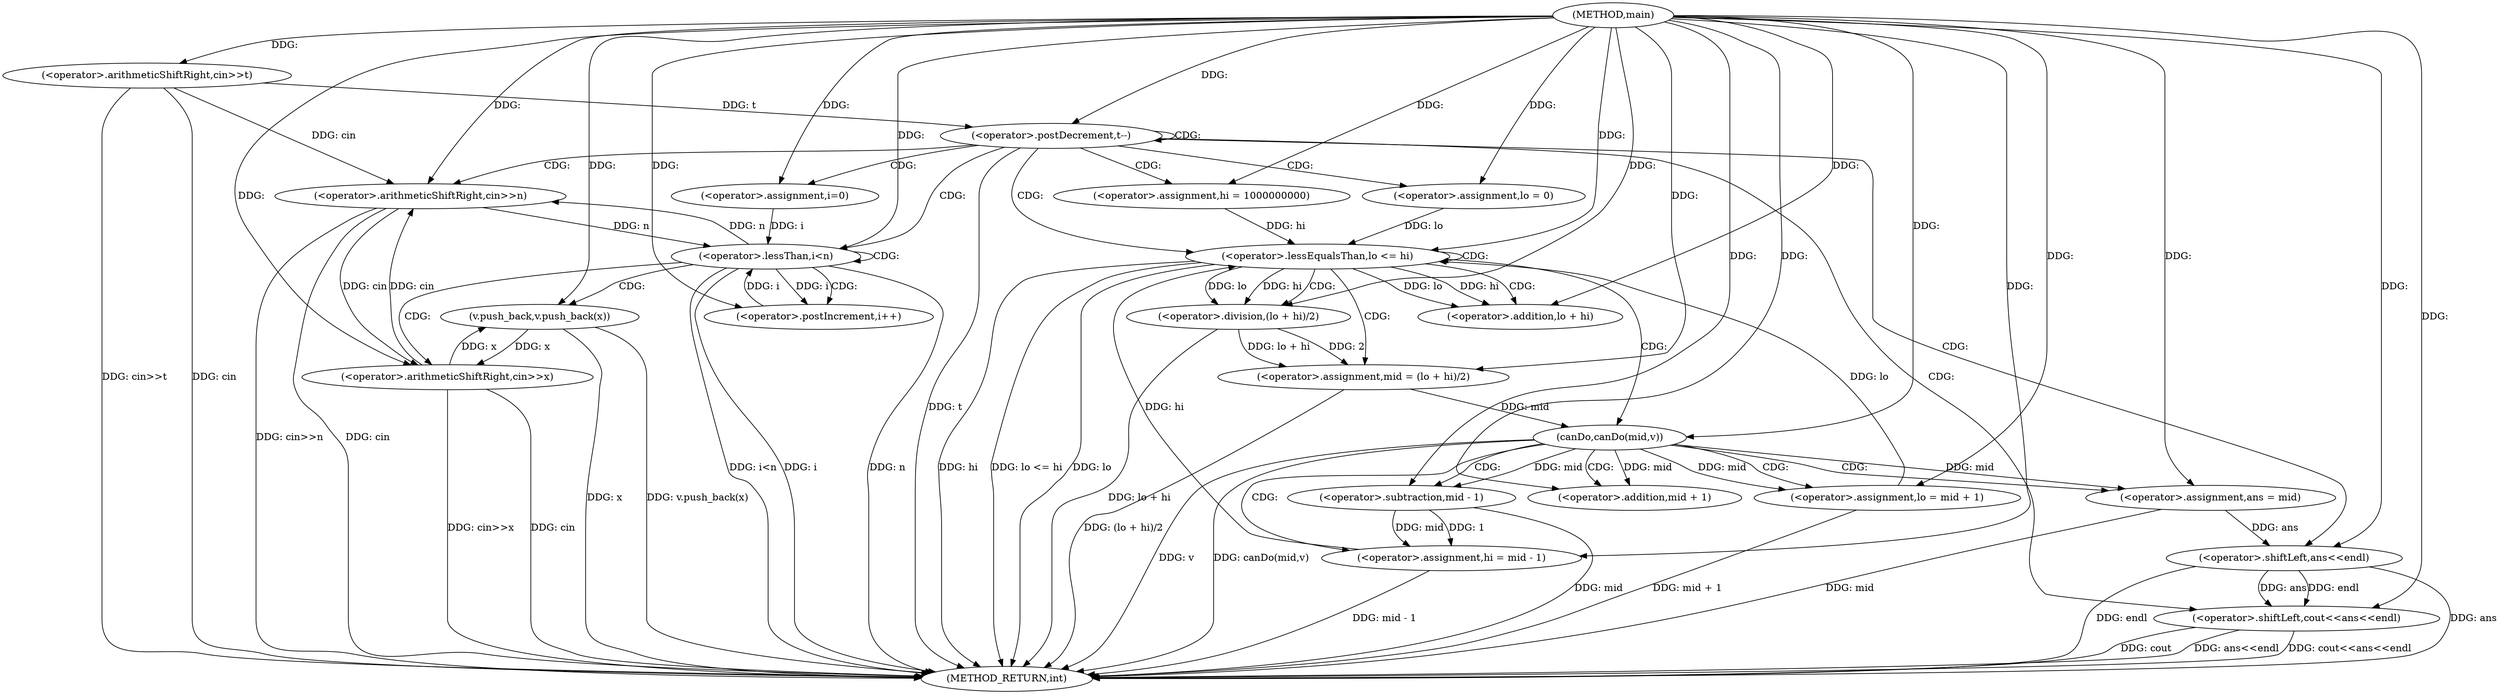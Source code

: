 digraph "main" {  
"1000184" [label = "(METHOD,main)" ]
"1000263" [label = "(METHOD_RETURN,int)" ]
"1000187" [label = "(<operator>.arithmeticShiftRight,cin>>t)" ]
"1000191" [label = "(<operator>.postDecrement,t--)" ]
"1000195" [label = "(<operator>.arithmeticShiftRight,cin>>n)" ]
"1000217" [label = "(<operator>.assignment,lo = 0)" ]
"1000221" [label = "(<operator>.assignment,hi = 1000000000)" ]
"1000258" [label = "(<operator>.shiftLeft,cout<<ans<<endl)" ]
"1000201" [label = "(<operator>.assignment,i=0)" ]
"1000204" [label = "(<operator>.lessThan,i<n)" ]
"1000207" [label = "(<operator>.postIncrement,i++)" ]
"1000226" [label = "(<operator>.lessEqualsThan,lo <= hi)" ]
"1000211" [label = "(<operator>.arithmeticShiftRight,cin>>x)" ]
"1000214" [label = "(v.push_back,v.push_back(x))" ]
"1000231" [label = "(<operator>.assignment,mid = (lo + hi)/2)" ]
"1000260" [label = "(<operator>.shiftLeft,ans<<endl)" ]
"1000239" [label = "(canDo,canDo(mid,v))" ]
"1000233" [label = "(<operator>.division,(lo + hi)/2)" ]
"1000243" [label = "(<operator>.assignment,lo = mid + 1)" ]
"1000248" [label = "(<operator>.assignment,ans = mid)" ]
"1000234" [label = "(<operator>.addition,lo + hi)" ]
"1000253" [label = "(<operator>.assignment,hi = mid - 1)" ]
"1000245" [label = "(<operator>.addition,mid + 1)" ]
"1000255" [label = "(<operator>.subtraction,mid - 1)" ]
  "1000187" -> "1000263"  [ label = "DDG: cin"] 
  "1000187" -> "1000263"  [ label = "DDG: cin>>t"] 
  "1000191" -> "1000263"  [ label = "DDG: t"] 
  "1000195" -> "1000263"  [ label = "DDG: cin"] 
  "1000195" -> "1000263"  [ label = "DDG: cin>>n"] 
  "1000204" -> "1000263"  [ label = "DDG: i"] 
  "1000204" -> "1000263"  [ label = "DDG: n"] 
  "1000204" -> "1000263"  [ label = "DDG: i<n"] 
  "1000226" -> "1000263"  [ label = "DDG: lo"] 
  "1000226" -> "1000263"  [ label = "DDG: hi"] 
  "1000226" -> "1000263"  [ label = "DDG: lo <= hi"] 
  "1000260" -> "1000263"  [ label = "DDG: ans"] 
  "1000258" -> "1000263"  [ label = "DDG: ans<<endl"] 
  "1000258" -> "1000263"  [ label = "DDG: cout<<ans<<endl"] 
  "1000233" -> "1000263"  [ label = "DDG: lo + hi"] 
  "1000231" -> "1000263"  [ label = "DDG: (lo + hi)/2"] 
  "1000239" -> "1000263"  [ label = "DDG: v"] 
  "1000239" -> "1000263"  [ label = "DDG: canDo(mid,v)"] 
  "1000255" -> "1000263"  [ label = "DDG: mid"] 
  "1000253" -> "1000263"  [ label = "DDG: mid - 1"] 
  "1000243" -> "1000263"  [ label = "DDG: mid + 1"] 
  "1000248" -> "1000263"  [ label = "DDG: mid"] 
  "1000211" -> "1000263"  [ label = "DDG: cin"] 
  "1000211" -> "1000263"  [ label = "DDG: cin>>x"] 
  "1000214" -> "1000263"  [ label = "DDG: x"] 
  "1000214" -> "1000263"  [ label = "DDG: v.push_back(x)"] 
  "1000258" -> "1000263"  [ label = "DDG: cout"] 
  "1000260" -> "1000263"  [ label = "DDG: endl"] 
  "1000184" -> "1000187"  [ label = "DDG: "] 
  "1000187" -> "1000191"  [ label = "DDG: t"] 
  "1000184" -> "1000191"  [ label = "DDG: "] 
  "1000184" -> "1000217"  [ label = "DDG: "] 
  "1000184" -> "1000221"  [ label = "DDG: "] 
  "1000187" -> "1000195"  [ label = "DDG: cin"] 
  "1000211" -> "1000195"  [ label = "DDG: cin"] 
  "1000184" -> "1000195"  [ label = "DDG: "] 
  "1000204" -> "1000195"  [ label = "DDG: n"] 
  "1000184" -> "1000201"  [ label = "DDG: "] 
  "1000184" -> "1000258"  [ label = "DDG: "] 
  "1000260" -> "1000258"  [ label = "DDG: ans"] 
  "1000260" -> "1000258"  [ label = "DDG: endl"] 
  "1000201" -> "1000204"  [ label = "DDG: i"] 
  "1000207" -> "1000204"  [ label = "DDG: i"] 
  "1000184" -> "1000204"  [ label = "DDG: "] 
  "1000195" -> "1000204"  [ label = "DDG: n"] 
  "1000204" -> "1000207"  [ label = "DDG: i"] 
  "1000184" -> "1000207"  [ label = "DDG: "] 
  "1000217" -> "1000226"  [ label = "DDG: lo"] 
  "1000243" -> "1000226"  [ label = "DDG: lo"] 
  "1000184" -> "1000226"  [ label = "DDG: "] 
  "1000221" -> "1000226"  [ label = "DDG: hi"] 
  "1000253" -> "1000226"  [ label = "DDG: hi"] 
  "1000233" -> "1000231"  [ label = "DDG: lo + hi"] 
  "1000233" -> "1000231"  [ label = "DDG: 2"] 
  "1000248" -> "1000260"  [ label = "DDG: ans"] 
  "1000184" -> "1000260"  [ label = "DDG: "] 
  "1000195" -> "1000211"  [ label = "DDG: cin"] 
  "1000184" -> "1000211"  [ label = "DDG: "] 
  "1000214" -> "1000211"  [ label = "DDG: x"] 
  "1000211" -> "1000214"  [ label = "DDG: x"] 
  "1000184" -> "1000214"  [ label = "DDG: "] 
  "1000184" -> "1000231"  [ label = "DDG: "] 
  "1000226" -> "1000233"  [ label = "DDG: lo"] 
  "1000184" -> "1000233"  [ label = "DDG: "] 
  "1000226" -> "1000233"  [ label = "DDG: hi"] 
  "1000231" -> "1000239"  [ label = "DDG: mid"] 
  "1000184" -> "1000239"  [ label = "DDG: "] 
  "1000184" -> "1000243"  [ label = "DDG: "] 
  "1000239" -> "1000243"  [ label = "DDG: mid"] 
  "1000184" -> "1000248"  [ label = "DDG: "] 
  "1000239" -> "1000248"  [ label = "DDG: mid"] 
  "1000226" -> "1000234"  [ label = "DDG: lo"] 
  "1000184" -> "1000234"  [ label = "DDG: "] 
  "1000226" -> "1000234"  [ label = "DDG: hi"] 
  "1000255" -> "1000253"  [ label = "DDG: mid"] 
  "1000255" -> "1000253"  [ label = "DDG: 1"] 
  "1000239" -> "1000245"  [ label = "DDG: mid"] 
  "1000184" -> "1000245"  [ label = "DDG: "] 
  "1000184" -> "1000253"  [ label = "DDG: "] 
  "1000239" -> "1000255"  [ label = "DDG: mid"] 
  "1000184" -> "1000255"  [ label = "DDG: "] 
  "1000191" -> "1000258"  [ label = "CDG: "] 
  "1000191" -> "1000191"  [ label = "CDG: "] 
  "1000191" -> "1000221"  [ label = "CDG: "] 
  "1000191" -> "1000195"  [ label = "CDG: "] 
  "1000191" -> "1000260"  [ label = "CDG: "] 
  "1000191" -> "1000204"  [ label = "CDG: "] 
  "1000191" -> "1000201"  [ label = "CDG: "] 
  "1000191" -> "1000217"  [ label = "CDG: "] 
  "1000191" -> "1000226"  [ label = "CDG: "] 
  "1000204" -> "1000211"  [ label = "CDG: "] 
  "1000204" -> "1000204"  [ label = "CDG: "] 
  "1000204" -> "1000207"  [ label = "CDG: "] 
  "1000204" -> "1000214"  [ label = "CDG: "] 
  "1000226" -> "1000239"  [ label = "CDG: "] 
  "1000226" -> "1000233"  [ label = "CDG: "] 
  "1000226" -> "1000234"  [ label = "CDG: "] 
  "1000226" -> "1000231"  [ label = "CDG: "] 
  "1000226" -> "1000226"  [ label = "CDG: "] 
  "1000239" -> "1000255"  [ label = "CDG: "] 
  "1000239" -> "1000243"  [ label = "CDG: "] 
  "1000239" -> "1000253"  [ label = "CDG: "] 
  "1000239" -> "1000248"  [ label = "CDG: "] 
  "1000239" -> "1000245"  [ label = "CDG: "] 
}
